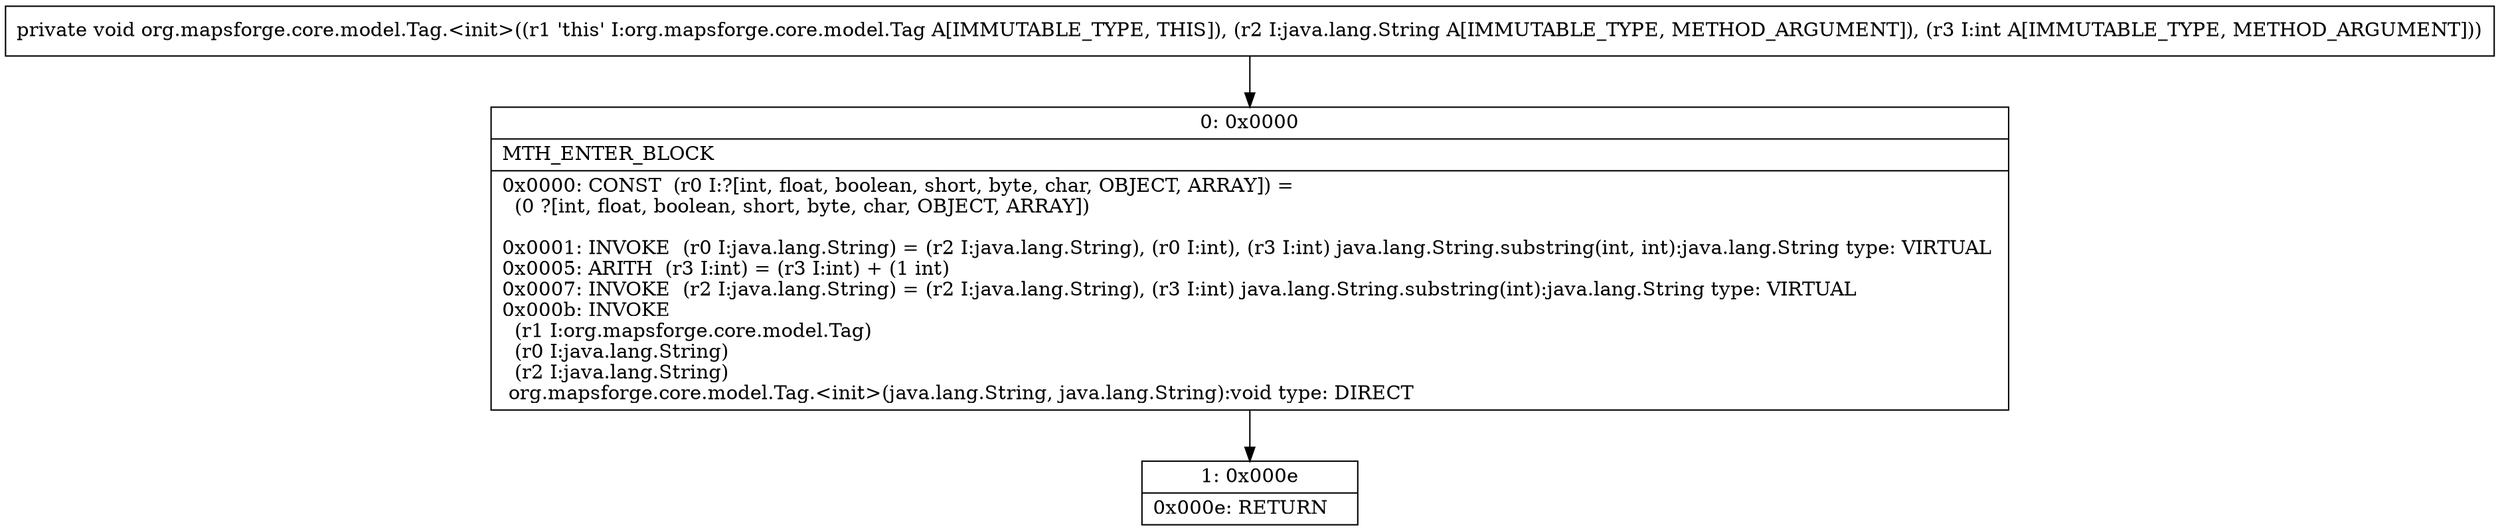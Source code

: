 digraph "CFG fororg.mapsforge.core.model.Tag.\<init\>(Ljava\/lang\/String;I)V" {
Node_0 [shape=record,label="{0\:\ 0x0000|MTH_ENTER_BLOCK\l|0x0000: CONST  (r0 I:?[int, float, boolean, short, byte, char, OBJECT, ARRAY]) = \l  (0 ?[int, float, boolean, short, byte, char, OBJECT, ARRAY])\l \l0x0001: INVOKE  (r0 I:java.lang.String) = (r2 I:java.lang.String), (r0 I:int), (r3 I:int) java.lang.String.substring(int, int):java.lang.String type: VIRTUAL \l0x0005: ARITH  (r3 I:int) = (r3 I:int) + (1 int) \l0x0007: INVOKE  (r2 I:java.lang.String) = (r2 I:java.lang.String), (r3 I:int) java.lang.String.substring(int):java.lang.String type: VIRTUAL \l0x000b: INVOKE  \l  (r1 I:org.mapsforge.core.model.Tag)\l  (r0 I:java.lang.String)\l  (r2 I:java.lang.String)\l org.mapsforge.core.model.Tag.\<init\>(java.lang.String, java.lang.String):void type: DIRECT \l}"];
Node_1 [shape=record,label="{1\:\ 0x000e|0x000e: RETURN   \l}"];
MethodNode[shape=record,label="{private void org.mapsforge.core.model.Tag.\<init\>((r1 'this' I:org.mapsforge.core.model.Tag A[IMMUTABLE_TYPE, THIS]), (r2 I:java.lang.String A[IMMUTABLE_TYPE, METHOD_ARGUMENT]), (r3 I:int A[IMMUTABLE_TYPE, METHOD_ARGUMENT])) }"];
MethodNode -> Node_0;
Node_0 -> Node_1;
}

